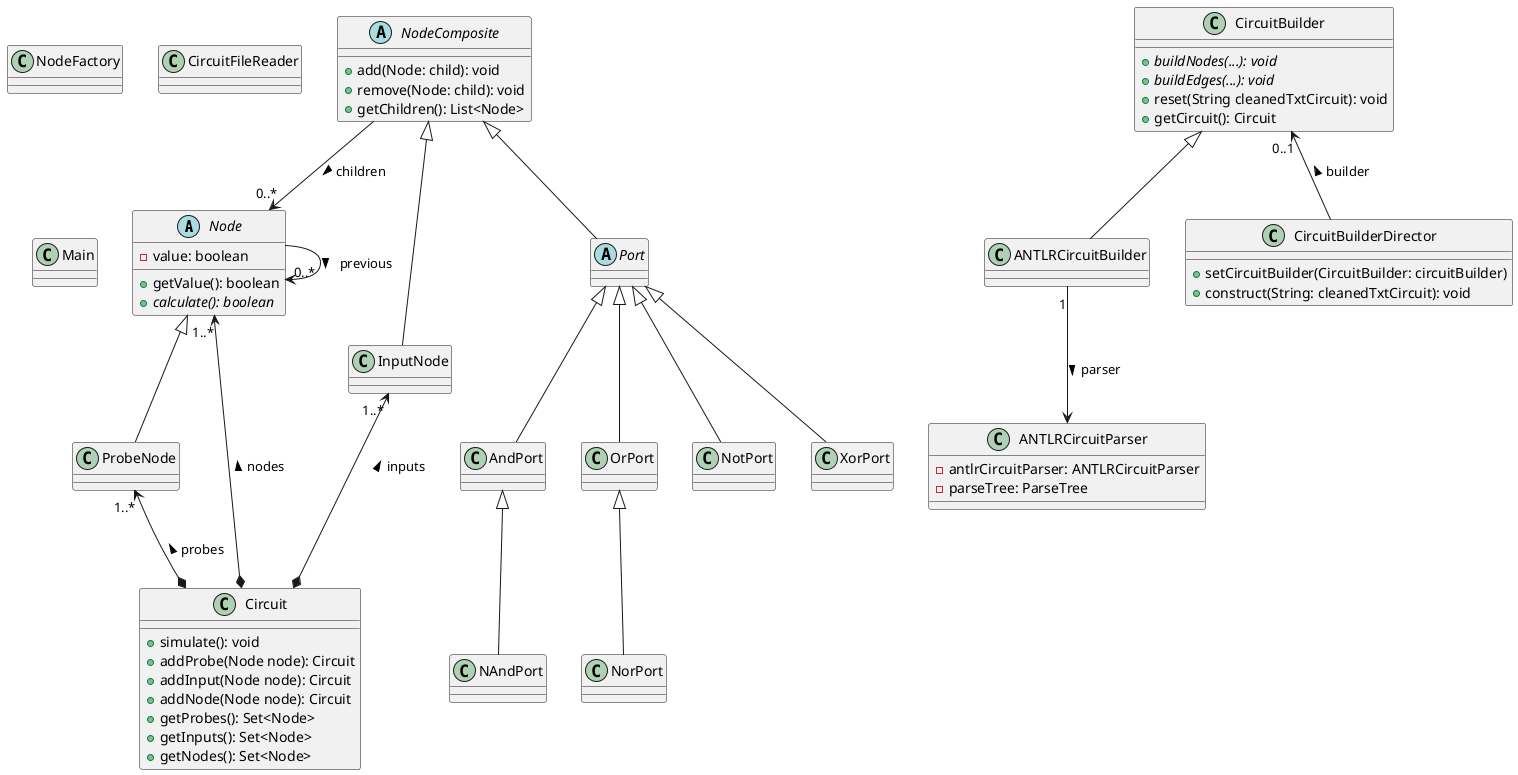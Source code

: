 @startuml

' Nodes
abstract class Node {
    -value: boolean
    +getValue(): boolean
    +{abstract} calculate(): boolean
}
Node --> "0..*" Node : previous >

abstract class NodeComposite {
    +add(Node: child): void
    +remove(Node: child): void
    +getChildren(): List<Node>
}
NodeComposite --> "0..*" Node : children >

' Inputs
class InputNode {
}
NodeComposite <|-- InputNode

class ProbeNode {
}
Node <|-- ProbeNode

' Ports
abstract class Port {
}
NodeComposite <|-- Port

class AndPort {
}
Port <|-- AndPort

class NAndPort {
}
AndPort <|-- NAndPort

class OrPort {
}
Port <|-- OrPort

class NorPort {
}
OrPort <|-- NorPort

class NotPort {
}
Port <|-- NotPort

class XorPort {
}
Port <|-- XorPort

' Circuit
class Circuit {
    +simulate(): void
    +addProbe(Node node): Circuit
    +addInput(Node node): Circuit
    +addNode(Node node): Circuit
    +getProbes(): Set<Node>
    +getInputs(): Set<Node>
    +getNodes(): Set<Node>
}
InputNode "1..*" <--* Circuit : inputs <
ProbeNode "1..*" <--* Circuit : probes <
Node "1..*" <--* Circuit : nodes <

' CircuitBuilder
class CircuitBuilder {
    +{abstract} buildNodes(...): void
    +{abstract} buildEdges(...): void
    +reset(String cleanedTxtCircuit): void
    +getCircuit(): Circuit
}

class ANTLRCircuitBuilder {
}
CircuitBuilder <|-- ANTLRCircuitBuilder
ANTLRCircuitBuilder "1" --> ANTLRCircuitParser : parser >

class CircuitBuilderDirector {
    +setCircuitBuilder(CircuitBuilder: circuitBuilder)
    +construct(String: cleanedTxtCircuit): void
}
CircuitBuilder "0..1" <-- CircuitBuilderDirector : builder <

' NodeFactory
class NodeFactory {
}

' CircuitParser
class ANTLRCircuitParser {
    -antlrCircuitParser: ANTLRCircuitParser
    -parseTree: ParseTree
}

' CircuitFileReader
class CircuitFileReader {
}

' Main
class Main {
}


@enduml
